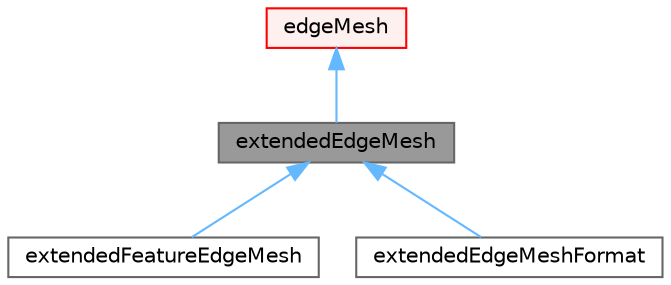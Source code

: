digraph "extendedEdgeMesh"
{
 // LATEX_PDF_SIZE
  bgcolor="transparent";
  edge [fontname=Helvetica,fontsize=10,labelfontname=Helvetica,labelfontsize=10];
  node [fontname=Helvetica,fontsize=10,shape=box,height=0.2,width=0.4];
  Node1 [id="Node000001",label="extendedEdgeMesh",height=0.2,width=0.4,color="gray40", fillcolor="grey60", style="filled", fontcolor="black",tooltip="Description of feature edges and points."];
  Node2 -> Node1 [id="edge1_Node000001_Node000002",dir="back",color="steelblue1",style="solid",tooltip=" "];
  Node2 [id="Node000002",label="edgeMesh",height=0.2,width=0.4,color="red", fillcolor="#FFF0F0", style="filled",URL="$classFoam_1_1edgeMesh.html",tooltip="Mesh data needed to do the Finite Area discretisation."];
  Node1 -> Node6 [id="edge2_Node000001_Node000006",dir="back",color="steelblue1",style="solid",tooltip=" "];
  Node6 [id="Node000006",label="extendedFeatureEdgeMesh",height=0.2,width=0.4,color="gray40", fillcolor="white", style="filled",URL="$classFoam_1_1extendedFeatureEdgeMesh.html",tooltip="extendedEdgeMesh + IO."];
  Node1 -> Node7 [id="edge3_Node000001_Node000007",dir="back",color="steelblue1",style="solid",tooltip=" "];
  Node7 [id="Node000007",label="extendedEdgeMeshFormat",height=0.2,width=0.4,color="gray40", fillcolor="white", style="filled",URL="$classFoam_1_1fileFormats_1_1extendedEdgeMeshFormat.html",tooltip="Provide a means of reading/writing the single-file OpenFOAM extendedEdgeMesh format."];
}
